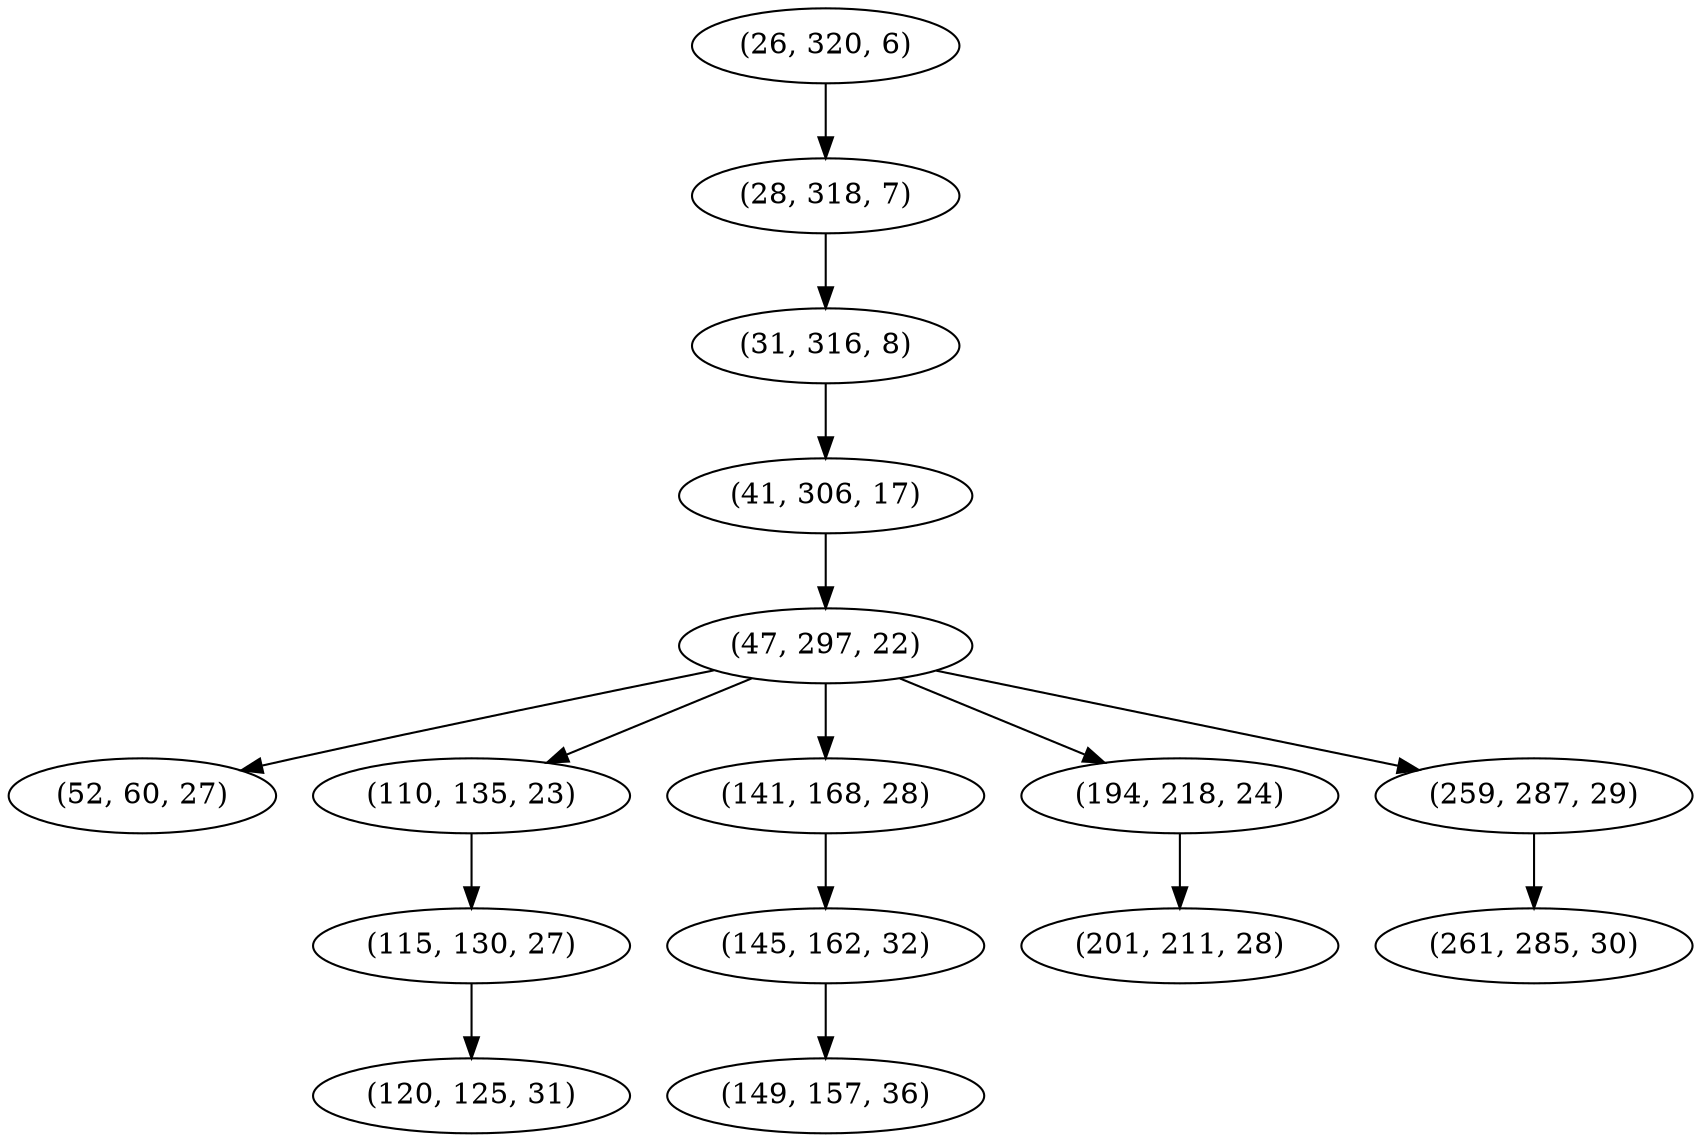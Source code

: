 digraph tree {
    "(26, 320, 6)";
    "(28, 318, 7)";
    "(31, 316, 8)";
    "(41, 306, 17)";
    "(47, 297, 22)";
    "(52, 60, 27)";
    "(110, 135, 23)";
    "(115, 130, 27)";
    "(120, 125, 31)";
    "(141, 168, 28)";
    "(145, 162, 32)";
    "(149, 157, 36)";
    "(194, 218, 24)";
    "(201, 211, 28)";
    "(259, 287, 29)";
    "(261, 285, 30)";
    "(26, 320, 6)" -> "(28, 318, 7)";
    "(28, 318, 7)" -> "(31, 316, 8)";
    "(31, 316, 8)" -> "(41, 306, 17)";
    "(41, 306, 17)" -> "(47, 297, 22)";
    "(47, 297, 22)" -> "(52, 60, 27)";
    "(47, 297, 22)" -> "(110, 135, 23)";
    "(47, 297, 22)" -> "(141, 168, 28)";
    "(47, 297, 22)" -> "(194, 218, 24)";
    "(47, 297, 22)" -> "(259, 287, 29)";
    "(110, 135, 23)" -> "(115, 130, 27)";
    "(115, 130, 27)" -> "(120, 125, 31)";
    "(141, 168, 28)" -> "(145, 162, 32)";
    "(145, 162, 32)" -> "(149, 157, 36)";
    "(194, 218, 24)" -> "(201, 211, 28)";
    "(259, 287, 29)" -> "(261, 285, 30)";
}
